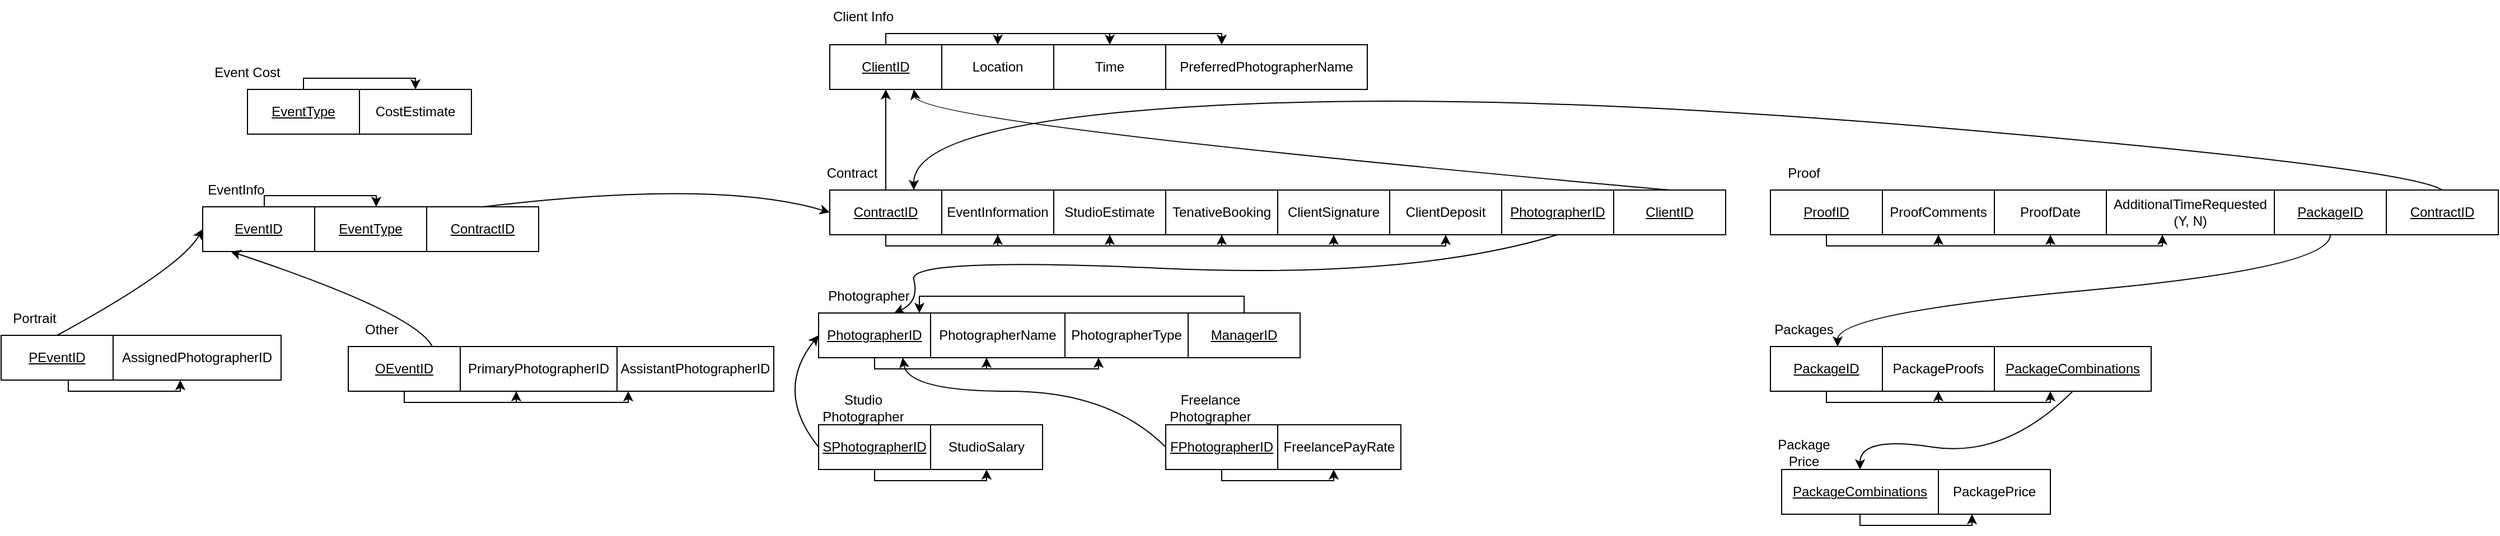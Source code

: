 <mxfile version="22.0.8" type="device">
  <diagram name="Page-1" id="db_XjK4pLIqtkasbYhOx">
    <mxGraphModel dx="1843" dy="1688" grid="1" gridSize="10" guides="1" tooltips="1" connect="1" arrows="1" fold="1" page="1" pageScale="1" pageWidth="850" pageHeight="1100" math="0" shadow="0">
      <root>
        <mxCell id="0" />
        <mxCell id="1" parent="0" />
        <mxCell id="WcKLVdplw3EM36Qb4ZVR-1" value="&lt;u&gt;ClientID&lt;/u&gt;" style="whiteSpace=wrap;html=1;align=center;" parent="1" vertex="1">
          <mxGeometry x="30" y="20" width="100" height="40" as="geometry" />
        </mxCell>
        <mxCell id="WcKLVdplw3EM36Qb4ZVR-2" value="Location" style="whiteSpace=wrap;html=1;align=center;" parent="1" vertex="1">
          <mxGeometry x="130" y="20" width="100" height="40" as="geometry" />
        </mxCell>
        <mxCell id="WcKLVdplw3EM36Qb4ZVR-3" value="Time" style="whiteSpace=wrap;html=1;align=center;" parent="1" vertex="1">
          <mxGeometry x="230" y="20" width="100" height="40" as="geometry" />
        </mxCell>
        <mxCell id="WcKLVdplw3EM36Qb4ZVR-4" value="PreferredPhotographerName" style="whiteSpace=wrap;html=1;align=center;" parent="1" vertex="1">
          <mxGeometry x="330" y="20" width="180" height="40" as="geometry" />
        </mxCell>
        <mxCell id="WcKLVdplw3EM36Qb4ZVR-6" value="Client Info" style="text;html=1;strokeColor=none;fillColor=none;align=center;verticalAlign=middle;whiteSpace=wrap;rounded=0;" parent="1" vertex="1">
          <mxGeometry x="30" y="-20" width="60" height="30" as="geometry" />
        </mxCell>
        <mxCell id="WcKLVdplw3EM36Qb4ZVR-7" value="&lt;u&gt;ContractID&lt;/u&gt;" style="whiteSpace=wrap;html=1;align=center;" parent="1" vertex="1">
          <mxGeometry x="30" y="150" width="100" height="40" as="geometry" />
        </mxCell>
        <mxCell id="WcKLVdplw3EM36Qb4ZVR-8" value="&lt;u&gt;PhotographerID&lt;/u&gt;" style="whiteSpace=wrap;html=1;align=center;" parent="1" vertex="1">
          <mxGeometry x="630" y="150" width="100" height="40" as="geometry" />
        </mxCell>
        <mxCell id="WcKLVdplw3EM36Qb4ZVR-9" value="EventInformation" style="whiteSpace=wrap;html=1;align=center;" parent="1" vertex="1">
          <mxGeometry x="130" y="150" width="100" height="40" as="geometry" />
        </mxCell>
        <mxCell id="WcKLVdplw3EM36Qb4ZVR-10" value="StudioEstimate" style="whiteSpace=wrap;html=1;align=center;" parent="1" vertex="1">
          <mxGeometry x="230" y="150" width="100" height="40" as="geometry" />
        </mxCell>
        <mxCell id="WcKLVdplw3EM36Qb4ZVR-11" value="TenativeBooking" style="whiteSpace=wrap;html=1;align=center;" parent="1" vertex="1">
          <mxGeometry x="330" y="150" width="100" height="40" as="geometry" />
        </mxCell>
        <mxCell id="WcKLVdplw3EM36Qb4ZVR-12" value="ClientSignature" style="whiteSpace=wrap;html=1;align=center;" parent="1" vertex="1">
          <mxGeometry x="430" y="150" width="100" height="40" as="geometry" />
        </mxCell>
        <mxCell id="WcKLVdplw3EM36Qb4ZVR-13" value="ClientDeposit" style="whiteSpace=wrap;html=1;align=center;" parent="1" vertex="1">
          <mxGeometry x="530" y="150" width="100" height="40" as="geometry" />
        </mxCell>
        <mxCell id="WcKLVdplw3EM36Qb4ZVR-14" value="Contract" style="text;html=1;strokeColor=none;fillColor=none;align=center;verticalAlign=middle;whiteSpace=wrap;rounded=0;" parent="1" vertex="1">
          <mxGeometry x="20" y="120" width="60" height="30" as="geometry" />
        </mxCell>
        <mxCell id="WcKLVdplw3EM36Qb4ZVR-15" value="&lt;u&gt;PhotographerID&lt;/u&gt;" style="whiteSpace=wrap;html=1;align=center;" parent="1" vertex="1">
          <mxGeometry x="20" y="260" width="100" height="40" as="geometry" />
        </mxCell>
        <mxCell id="WcKLVdplw3EM36Qb4ZVR-16" value="PhotographerName" style="whiteSpace=wrap;html=1;align=center;" parent="1" vertex="1">
          <mxGeometry x="120" y="260" width="120" height="40" as="geometry" />
        </mxCell>
        <mxCell id="WcKLVdplw3EM36Qb4ZVR-17" value="PhotographerType" style="whiteSpace=wrap;html=1;align=center;" parent="1" vertex="1">
          <mxGeometry x="240" y="260" width="110" height="40" as="geometry" />
        </mxCell>
        <mxCell id="WcKLVdplw3EM36Qb4ZVR-18" value="&lt;u&gt;ManagerID&lt;/u&gt;" style="whiteSpace=wrap;html=1;align=center;" parent="1" vertex="1">
          <mxGeometry x="350" y="260" width="100" height="40" as="geometry" />
        </mxCell>
        <mxCell id="WcKLVdplw3EM36Qb4ZVR-19" value="Photographer" style="text;html=1;strokeColor=none;fillColor=none;align=center;verticalAlign=middle;whiteSpace=wrap;rounded=0;" parent="1" vertex="1">
          <mxGeometry x="20" y="230" width="90" height="30" as="geometry" />
        </mxCell>
        <mxCell id="WcKLVdplw3EM36Qb4ZVR-20" value="&lt;u style=&quot;border-color: var(--border-color);&quot;&gt;SPhotographerID&lt;/u&gt;" style="whiteSpace=wrap;html=1;align=center;" parent="1" vertex="1">
          <mxGeometry x="20" y="360" width="100" height="40" as="geometry" />
        </mxCell>
        <mxCell id="WcKLVdplw3EM36Qb4ZVR-21" value="StudioSalary" style="whiteSpace=wrap;html=1;align=center;" parent="1" vertex="1">
          <mxGeometry x="120" y="360" width="100" height="40" as="geometry" />
        </mxCell>
        <mxCell id="WcKLVdplw3EM36Qb4ZVR-22" value="Studio Photographer" style="text;html=1;strokeColor=none;fillColor=none;align=center;verticalAlign=middle;whiteSpace=wrap;rounded=0;" parent="1" vertex="1">
          <mxGeometry x="20" y="330" width="80" height="30" as="geometry" />
        </mxCell>
        <mxCell id="WcKLVdplw3EM36Qb4ZVR-23" value="&lt;u style=&quot;border-color: var(--border-color);&quot;&gt;FPhotographerID&lt;/u&gt;" style="whiteSpace=wrap;html=1;align=center;" parent="1" vertex="1">
          <mxGeometry x="330" y="360" width="100" height="40" as="geometry" />
        </mxCell>
        <mxCell id="WcKLVdplw3EM36Qb4ZVR-24" value="FreelancePayRate" style="whiteSpace=wrap;html=1;align=center;" parent="1" vertex="1">
          <mxGeometry x="430" y="360" width="110" height="40" as="geometry" />
        </mxCell>
        <mxCell id="WcKLVdplw3EM36Qb4ZVR-25" value="Freelance Photographer" style="text;html=1;strokeColor=none;fillColor=none;align=center;verticalAlign=middle;whiteSpace=wrap;rounded=0;" parent="1" vertex="1">
          <mxGeometry x="330" y="330" width="80" height="30" as="geometry" />
        </mxCell>
        <mxCell id="WcKLVdplw3EM36Qb4ZVR-26" value="&lt;u&gt;EventID&lt;/u&gt;" style="whiteSpace=wrap;html=1;align=center;" parent="1" vertex="1">
          <mxGeometry x="-530" y="165" width="100" height="40" as="geometry" />
        </mxCell>
        <mxCell id="WcKLVdplw3EM36Qb4ZVR-27" value="CostEstimate" style="whiteSpace=wrap;html=1;align=center;" parent="1" vertex="1">
          <mxGeometry x="-390" y="60" width="100" height="40" as="geometry" />
        </mxCell>
        <mxCell id="WcKLVdplw3EM36Qb4ZVR-28" value="&lt;u&gt;EventType&lt;/u&gt;" style="whiteSpace=wrap;html=1;align=center;" parent="1" vertex="1">
          <mxGeometry x="-430" y="165" width="100" height="40" as="geometry" />
        </mxCell>
        <mxCell id="WcKLVdplw3EM36Qb4ZVR-29" value="&lt;u style=&quot;border-color: var(--border-color);&quot;&gt;PEventID&lt;/u&gt;" style="whiteSpace=wrap;html=1;align=center;" parent="1" vertex="1">
          <mxGeometry x="-710" y="280" width="100" height="40" as="geometry" />
        </mxCell>
        <mxCell id="WcKLVdplw3EM36Qb4ZVR-30" value="AssignedPhotographerID" style="whiteSpace=wrap;html=1;align=center;" parent="1" vertex="1">
          <mxGeometry x="-610" y="280" width="150" height="40" as="geometry" />
        </mxCell>
        <mxCell id="WcKLVdplw3EM36Qb4ZVR-31" value="EventInfo" style="text;html=1;strokeColor=none;fillColor=none;align=center;verticalAlign=middle;whiteSpace=wrap;rounded=0;" parent="1" vertex="1">
          <mxGeometry x="-530" y="135" width="60" height="30" as="geometry" />
        </mxCell>
        <mxCell id="WcKLVdplw3EM36Qb4ZVR-32" value="Portrait" style="text;html=1;strokeColor=none;fillColor=none;align=center;verticalAlign=middle;whiteSpace=wrap;rounded=0;" parent="1" vertex="1">
          <mxGeometry x="-710" y="250" width="60" height="30" as="geometry" />
        </mxCell>
        <mxCell id="WcKLVdplw3EM36Qb4ZVR-33" value="&lt;u&gt;OEventID&lt;/u&gt;" style="whiteSpace=wrap;html=1;align=center;" parent="1" vertex="1">
          <mxGeometry x="-400" y="290" width="100" height="40" as="geometry" />
        </mxCell>
        <mxCell id="WcKLVdplw3EM36Qb4ZVR-34" value="PrimaryPhotographerID" style="whiteSpace=wrap;html=1;align=center;" parent="1" vertex="1">
          <mxGeometry x="-300" y="290" width="140" height="40" as="geometry" />
        </mxCell>
        <mxCell id="WcKLVdplw3EM36Qb4ZVR-35" value="AssistantPhotographerID" style="whiteSpace=wrap;html=1;align=center;" parent="1" vertex="1">
          <mxGeometry x="-160" y="290" width="140" height="40" as="geometry" />
        </mxCell>
        <mxCell id="WcKLVdplw3EM36Qb4ZVR-36" value="Other" style="text;html=1;strokeColor=none;fillColor=none;align=center;verticalAlign=middle;whiteSpace=wrap;rounded=0;" parent="1" vertex="1">
          <mxGeometry x="-400" y="260" width="60" height="30" as="geometry" />
        </mxCell>
        <mxCell id="WcKLVdplw3EM36Qb4ZVR-37" value="&lt;u&gt;ProofID&lt;/u&gt;" style="whiteSpace=wrap;html=1;align=center;" parent="1" vertex="1">
          <mxGeometry x="870" y="150" width="100" height="40" as="geometry" />
        </mxCell>
        <mxCell id="WcKLVdplw3EM36Qb4ZVR-38" value="ProofComments" style="whiteSpace=wrap;html=1;align=center;" parent="1" vertex="1">
          <mxGeometry x="970" y="150" width="100" height="40" as="geometry" />
        </mxCell>
        <mxCell id="WcKLVdplw3EM36Qb4ZVR-39" value="ProofDate" style="whiteSpace=wrap;html=1;align=center;" parent="1" vertex="1">
          <mxGeometry x="1070" y="150" width="100" height="40" as="geometry" />
        </mxCell>
        <mxCell id="WcKLVdplw3EM36Qb4ZVR-40" value="AdditionalTimeRequested (Y, N)" style="whiteSpace=wrap;html=1;align=center;" parent="1" vertex="1">
          <mxGeometry x="1170" y="150" width="150" height="40" as="geometry" />
        </mxCell>
        <mxCell id="WcKLVdplw3EM36Qb4ZVR-41" value="&lt;u&gt;PackageID&lt;/u&gt;" style="whiteSpace=wrap;html=1;align=center;" parent="1" vertex="1">
          <mxGeometry x="870" y="290" width="100" height="40" as="geometry" />
        </mxCell>
        <mxCell id="WcKLVdplw3EM36Qb4ZVR-42" value="Proof" style="text;html=1;strokeColor=none;fillColor=none;align=center;verticalAlign=middle;whiteSpace=wrap;rounded=0;" parent="1" vertex="1">
          <mxGeometry x="870" y="120" width="60" height="30" as="geometry" />
        </mxCell>
        <mxCell id="WcKLVdplw3EM36Qb4ZVR-43" value="PackagePrice" style="whiteSpace=wrap;html=1;align=center;" parent="1" vertex="1">
          <mxGeometry x="1020" y="400" width="100" height="40" as="geometry" />
        </mxCell>
        <mxCell id="WcKLVdplw3EM36Qb4ZVR-44" value="&lt;u&gt;PackageCombinations&lt;/u&gt;" style="whiteSpace=wrap;html=1;align=center;" parent="1" vertex="1">
          <mxGeometry x="1070" y="290" width="140" height="40" as="geometry" />
        </mxCell>
        <mxCell id="WcKLVdplw3EM36Qb4ZVR-45" value="PackageProofs" style="whiteSpace=wrap;html=1;align=center;" parent="1" vertex="1">
          <mxGeometry x="970" y="290" width="100" height="40" as="geometry" />
        </mxCell>
        <mxCell id="WcKLVdplw3EM36Qb4ZVR-46" value="Packages" style="text;html=1;strokeColor=none;fillColor=none;align=center;verticalAlign=middle;whiteSpace=wrap;rounded=0;" parent="1" vertex="1">
          <mxGeometry x="870" y="260" width="60" height="30" as="geometry" />
        </mxCell>
        <mxCell id="WcKLVdplw3EM36Qb4ZVR-47" value="" style="curved=1;endArrow=classic;html=1;rounded=0;exitX=0.5;exitY=0;exitDx=0;exitDy=0;entryX=0;entryY=0.5;entryDx=0;entryDy=0;" parent="1" source="WcKLVdplw3EM36Qb4ZVR-29" target="WcKLVdplw3EM36Qb4ZVR-26" edge="1">
          <mxGeometry width="50" height="50" relative="1" as="geometry">
            <mxPoint x="-620" y="250" as="sourcePoint" />
            <mxPoint x="-570" y="200" as="targetPoint" />
            <Array as="points">
              <mxPoint x="-550" y="220" />
            </Array>
          </mxGeometry>
        </mxCell>
        <mxCell id="WcKLVdplw3EM36Qb4ZVR-48" value="" style="curved=1;endArrow=classic;html=1;rounded=0;exitX=0.75;exitY=0;exitDx=0;exitDy=0;entryX=0.25;entryY=1;entryDx=0;entryDy=0;" parent="1" source="WcKLVdplw3EM36Qb4ZVR-33" target="WcKLVdplw3EM36Qb4ZVR-26" edge="1">
          <mxGeometry width="50" height="50" relative="1" as="geometry">
            <mxPoint x="-520" y="430" as="sourcePoint" />
            <mxPoint x="-470" y="380" as="targetPoint" />
            <Array as="points">
              <mxPoint x="-340" y="260" />
            </Array>
          </mxGeometry>
        </mxCell>
        <mxCell id="WcKLVdplw3EM36Qb4ZVR-50" value="" style="curved=1;endArrow=classic;html=1;rounded=0;exitX=0;exitY=0.5;exitDx=0;exitDy=0;entryX=0.75;entryY=1;entryDx=0;entryDy=0;" parent="1" source="WcKLVdplw3EM36Qb4ZVR-23" target="WcKLVdplw3EM36Qb4ZVR-15" edge="1">
          <mxGeometry width="50" height="50" relative="1" as="geometry">
            <mxPoint x="250" y="510" as="sourcePoint" />
            <mxPoint x="300" y="460" as="targetPoint" />
            <Array as="points">
              <mxPoint x="280" y="330" />
              <mxPoint x="100" y="330" />
            </Array>
          </mxGeometry>
        </mxCell>
        <mxCell id="WcKLVdplw3EM36Qb4ZVR-51" value="" style="curved=1;endArrow=classic;html=1;rounded=0;exitX=0;exitY=0.5;exitDx=0;exitDy=0;entryX=0;entryY=0.5;entryDx=0;entryDy=0;" parent="1" source="WcKLVdplw3EM36Qb4ZVR-20" target="WcKLVdplw3EM36Qb4ZVR-15" edge="1">
          <mxGeometry width="50" height="50" relative="1" as="geometry">
            <mxPoint x="-60" y="430" as="sourcePoint" />
            <mxPoint x="-10" y="380" as="targetPoint" />
            <Array as="points">
              <mxPoint x="-20" y="330" />
            </Array>
          </mxGeometry>
        </mxCell>
        <mxCell id="WcKLVdplw3EM36Qb4ZVR-52" value="" style="curved=1;endArrow=classic;html=1;rounded=0;exitX=0.5;exitY=0;exitDx=0;exitDy=0;entryX=0.5;entryY=1;entryDx=0;entryDy=0;" parent="1" source="WcKLVdplw3EM36Qb4ZVR-7" target="WcKLVdplw3EM36Qb4ZVR-1" edge="1">
          <mxGeometry width="50" height="50" relative="1" as="geometry">
            <mxPoint x="240" y="110" as="sourcePoint" />
            <mxPoint x="290" y="60" as="targetPoint" />
          </mxGeometry>
        </mxCell>
        <mxCell id="WcKLVdplw3EM36Qb4ZVR-54" value="&lt;u style=&quot;border-color: var(--border-color);&quot;&gt;PackageID&lt;/u&gt;" style="whiteSpace=wrap;html=1;align=center;" parent="1" vertex="1">
          <mxGeometry x="1320" y="150" width="100" height="40" as="geometry" />
        </mxCell>
        <mxCell id="WcKLVdplw3EM36Qb4ZVR-55" value="" style="curved=1;endArrow=classic;html=1;rounded=0;exitX=0.5;exitY=1;exitDx=0;exitDy=0;entryX=1;entryY=1;entryDx=0;entryDy=0;" parent="1" source="WcKLVdplw3EM36Qb4ZVR-54" target="WcKLVdplw3EM36Qb4ZVR-46" edge="1">
          <mxGeometry width="50" height="50" relative="1" as="geometry">
            <mxPoint x="1000" y="290" as="sourcePoint" />
            <mxPoint x="1050" y="240" as="targetPoint" />
            <Array as="points">
              <mxPoint x="1370" y="220" />
              <mxPoint x="930" y="260" />
            </Array>
          </mxGeometry>
        </mxCell>
        <mxCell id="WcKLVdplw3EM36Qb4ZVR-56" value="&lt;u style=&quot;border-color: var(--border-color);&quot;&gt;ContractID&lt;/u&gt;" style="whiteSpace=wrap;html=1;align=center;" parent="1" vertex="1">
          <mxGeometry x="1420" y="150" width="100" height="40" as="geometry" />
        </mxCell>
        <mxCell id="WcKLVdplw3EM36Qb4ZVR-58" value="" style="curved=1;endArrow=classic;html=1;rounded=0;exitX=0.5;exitY=0;exitDx=0;exitDy=0;entryX=0.75;entryY=0;entryDx=0;entryDy=0;" parent="1" source="WcKLVdplw3EM36Qb4ZVR-56" target="WcKLVdplw3EM36Qb4ZVR-7" edge="1">
          <mxGeometry width="50" height="50" relative="1" as="geometry">
            <mxPoint x="1150" y="290" as="sourcePoint" />
            <mxPoint x="1200" y="240" as="targetPoint" />
            <Array as="points">
              <mxPoint x="1440" y="130" />
              <mxPoint x="620" y="60" />
              <mxPoint x="105" y="90" />
            </Array>
          </mxGeometry>
        </mxCell>
        <mxCell id="WcKLVdplw3EM36Qb4ZVR-62" value="" style="endArrow=none;html=1;rounded=0;entryX=0.5;entryY=0;entryDx=0;entryDy=0;exitX=1;exitY=1;exitDx=0;exitDy=0;startArrow=classic;startFill=1;" parent="1" source="WcKLVdplw3EM36Qb4ZVR-19" target="WcKLVdplw3EM36Qb4ZVR-18" edge="1">
          <mxGeometry relative="1" as="geometry">
            <mxPoint x="260" y="200" as="sourcePoint" />
            <mxPoint x="420" y="200" as="targetPoint" />
            <Array as="points">
              <mxPoint x="110" y="245" />
              <mxPoint x="400" y="245" />
            </Array>
          </mxGeometry>
        </mxCell>
        <mxCell id="WcKLVdplw3EM36Qb4ZVR-65" value="&lt;u style=&quot;border-color: var(--border-color);&quot;&gt;ContractID&lt;/u&gt;" style="whiteSpace=wrap;html=1;align=center;" parent="1" vertex="1">
          <mxGeometry x="-330" y="165" width="100" height="40" as="geometry" />
        </mxCell>
        <mxCell id="WcKLVdplw3EM36Qb4ZVR-67" value="" style="curved=1;endArrow=classic;html=1;rounded=0;exitX=0.5;exitY=0;exitDx=0;exitDy=0;entryX=0;entryY=0.5;entryDx=0;entryDy=0;" parent="1" source="WcKLVdplw3EM36Qb4ZVR-65" target="WcKLVdplw3EM36Qb4ZVR-7" edge="1">
          <mxGeometry width="50" height="50" relative="1" as="geometry">
            <mxPoint x="-130" y="100" as="sourcePoint" />
            <mxPoint x="-80" y="50" as="targetPoint" />
            <Array as="points">
              <mxPoint x="-70" y="140" />
            </Array>
          </mxGeometry>
        </mxCell>
        <mxCell id="WcKLVdplw3EM36Qb4ZVR-69" value="" style="endArrow=classic;html=1;rounded=0;exitX=0.5;exitY=0;exitDx=0;exitDy=0;entryX=0.5;entryY=0;entryDx=0;entryDy=0;endFill=1;" parent="1" source="WcKLVdplw3EM36Qb4ZVR-1" target="WcKLVdplw3EM36Qb4ZVR-2" edge="1">
          <mxGeometry relative="1" as="geometry">
            <mxPoint x="190" y="-20" as="sourcePoint" />
            <mxPoint x="350" y="-20" as="targetPoint" />
            <Array as="points">
              <mxPoint x="80" y="10" />
              <mxPoint x="180" y="10" />
            </Array>
          </mxGeometry>
        </mxCell>
        <mxCell id="WcKLVdplw3EM36Qb4ZVR-70" value="" style="endArrow=classic;html=1;rounded=0;exitX=0.5;exitY=0;exitDx=0;exitDy=0;entryX=0.5;entryY=0;entryDx=0;entryDy=0;endFill=1;" parent="1" edge="1">
          <mxGeometry relative="1" as="geometry">
            <mxPoint x="180" y="20" as="sourcePoint" />
            <mxPoint x="280" y="20" as="targetPoint" />
            <Array as="points">
              <mxPoint x="180" y="10" />
              <mxPoint x="280" y="10" />
            </Array>
          </mxGeometry>
        </mxCell>
        <mxCell id="WcKLVdplw3EM36Qb4ZVR-71" value="" style="endArrow=classic;html=1;rounded=0;exitX=0.5;exitY=0;exitDx=0;exitDy=0;entryX=0.5;entryY=0;entryDx=0;entryDy=0;endFill=1;" parent="1" edge="1">
          <mxGeometry relative="1" as="geometry">
            <mxPoint x="280" y="20" as="sourcePoint" />
            <mxPoint x="380" y="20" as="targetPoint" />
            <Array as="points">
              <mxPoint x="280" y="10" />
              <mxPoint x="380" y="10" />
            </Array>
          </mxGeometry>
        </mxCell>
        <mxCell id="WcKLVdplw3EM36Qb4ZVR-72" value="" style="endArrow=classic;html=1;rounded=0;exitX=0.5;exitY=1;exitDx=0;exitDy=0;endFill=1;entryX=0.5;entryY=1;entryDx=0;entryDy=0;" parent="1" source="WcKLVdplw3EM36Qb4ZVR-7" target="WcKLVdplw3EM36Qb4ZVR-9" edge="1">
          <mxGeometry relative="1" as="geometry">
            <mxPoint x="210" y="130" as="sourcePoint" />
            <mxPoint x="200" y="220" as="targetPoint" />
            <Array as="points">
              <mxPoint x="80" y="200" />
              <mxPoint x="180" y="200" />
            </Array>
          </mxGeometry>
        </mxCell>
        <mxCell id="WcKLVdplw3EM36Qb4ZVR-73" value="" style="endArrow=classic;html=1;rounded=0;exitX=0.5;exitY=1;exitDx=0;exitDy=0;entryX=0.5;entryY=1;entryDx=0;entryDy=0;endFill=1;" parent="1" edge="1">
          <mxGeometry relative="1" as="geometry">
            <mxPoint x="180" y="190" as="sourcePoint" />
            <mxPoint x="280" y="190" as="targetPoint" />
            <Array as="points">
              <mxPoint x="180" y="200" />
              <mxPoint x="280" y="200" />
            </Array>
          </mxGeometry>
        </mxCell>
        <mxCell id="WcKLVdplw3EM36Qb4ZVR-74" value="" style="endArrow=classic;html=1;rounded=0;exitX=0.5;exitY=1;exitDx=0;exitDy=0;entryX=0.5;entryY=1;entryDx=0;entryDy=0;endFill=1;" parent="1" edge="1">
          <mxGeometry relative="1" as="geometry">
            <mxPoint x="280" y="190" as="sourcePoint" />
            <mxPoint x="380" y="190" as="targetPoint" />
            <Array as="points">
              <mxPoint x="280" y="200" />
              <mxPoint x="380" y="200" />
            </Array>
          </mxGeometry>
        </mxCell>
        <mxCell id="WcKLVdplw3EM36Qb4ZVR-75" value="" style="endArrow=classic;html=1;rounded=0;exitX=0.5;exitY=1;exitDx=0;exitDy=0;entryX=0.5;entryY=1;entryDx=0;entryDy=0;endFill=1;" parent="1" edge="1">
          <mxGeometry relative="1" as="geometry">
            <mxPoint x="380" y="190" as="sourcePoint" />
            <mxPoint x="480" y="190" as="targetPoint" />
            <Array as="points">
              <mxPoint x="380" y="200" />
              <mxPoint x="480" y="200" />
            </Array>
          </mxGeometry>
        </mxCell>
        <mxCell id="WcKLVdplw3EM36Qb4ZVR-76" value="" style="endArrow=classic;html=1;rounded=0;exitX=0.5;exitY=1;exitDx=0;exitDy=0;entryX=0.5;entryY=1;entryDx=0;entryDy=0;endFill=1;" parent="1" edge="1">
          <mxGeometry relative="1" as="geometry">
            <mxPoint x="480" y="190" as="sourcePoint" />
            <mxPoint x="580" y="190" as="targetPoint" />
            <Array as="points">
              <mxPoint x="480" y="200" />
              <mxPoint x="580" y="200" />
            </Array>
          </mxGeometry>
        </mxCell>
        <mxCell id="WcKLVdplw3EM36Qb4ZVR-78" value="" style="endArrow=classic;html=1;rounded=0;exitX=0.5;exitY=1;exitDx=0;exitDy=0;entryX=0.5;entryY=1;entryDx=0;entryDy=0;endFill=1;" parent="1" edge="1">
          <mxGeometry relative="1" as="geometry">
            <mxPoint x="70" y="300" as="sourcePoint" />
            <mxPoint x="170" y="300" as="targetPoint" />
            <Array as="points">
              <mxPoint x="70" y="310" />
              <mxPoint x="170" y="310" />
            </Array>
          </mxGeometry>
        </mxCell>
        <mxCell id="WcKLVdplw3EM36Qb4ZVR-80" value="" style="endArrow=classic;html=1;rounded=0;exitX=0.5;exitY=1;exitDx=0;exitDy=0;entryX=0.5;entryY=1;entryDx=0;entryDy=0;endFill=1;" parent="1" edge="1">
          <mxGeometry relative="1" as="geometry">
            <mxPoint x="170" y="300" as="sourcePoint" />
            <mxPoint x="270" y="300" as="targetPoint" />
            <Array as="points">
              <mxPoint x="170" y="310" />
              <mxPoint x="270" y="310" />
            </Array>
          </mxGeometry>
        </mxCell>
        <mxCell id="WcKLVdplw3EM36Qb4ZVR-81" value="" style="endArrow=classic;html=1;rounded=0;exitX=0.5;exitY=1;exitDx=0;exitDy=0;entryX=0.5;entryY=1;entryDx=0;entryDy=0;endFill=1;" parent="1" edge="1">
          <mxGeometry relative="1" as="geometry">
            <mxPoint x="70" y="400" as="sourcePoint" />
            <mxPoint x="170" y="400" as="targetPoint" />
            <Array as="points">
              <mxPoint x="70" y="410" />
              <mxPoint x="170" y="410" />
            </Array>
          </mxGeometry>
        </mxCell>
        <mxCell id="WcKLVdplw3EM36Qb4ZVR-82" value="" style="endArrow=classic;html=1;rounded=0;exitX=0.5;exitY=1;exitDx=0;exitDy=0;entryX=0.5;entryY=1;entryDx=0;entryDy=0;endFill=1;" parent="1" edge="1">
          <mxGeometry relative="1" as="geometry">
            <mxPoint x="380" y="400" as="sourcePoint" />
            <mxPoint x="480" y="400" as="targetPoint" />
            <Array as="points">
              <mxPoint x="380" y="410" />
              <mxPoint x="480" y="410" />
            </Array>
          </mxGeometry>
        </mxCell>
        <mxCell id="WcKLVdplw3EM36Qb4ZVR-83" value="" style="endArrow=classic;html=1;rounded=0;exitX=0.5;exitY=0;exitDx=0;exitDy=0;entryX=0.5;entryY=0;entryDx=0;entryDy=0;endFill=1;" parent="1" edge="1">
          <mxGeometry relative="1" as="geometry">
            <mxPoint x="-475" y="165" as="sourcePoint" />
            <mxPoint x="-375" y="165" as="targetPoint" />
            <Array as="points">
              <mxPoint x="-475" y="155" />
              <mxPoint x="-375" y="155" />
            </Array>
          </mxGeometry>
        </mxCell>
        <mxCell id="WcKLVdplw3EM36Qb4ZVR-85" value="" style="endArrow=classic;html=1;rounded=0;exitX=0.5;exitY=1;exitDx=0;exitDy=0;entryX=0.5;entryY=1;entryDx=0;entryDy=0;endFill=1;" parent="1" edge="1">
          <mxGeometry relative="1" as="geometry">
            <mxPoint x="-350" y="330" as="sourcePoint" />
            <mxPoint x="-250" y="330" as="targetPoint" />
            <Array as="points">
              <mxPoint x="-350" y="340" />
              <mxPoint x="-250" y="340" />
            </Array>
          </mxGeometry>
        </mxCell>
        <mxCell id="WcKLVdplw3EM36Qb4ZVR-86" value="" style="endArrow=classic;html=1;rounded=0;exitX=0.5;exitY=1;exitDx=0;exitDy=0;entryX=0.5;entryY=1;entryDx=0;entryDy=0;endFill=1;" parent="1" edge="1">
          <mxGeometry relative="1" as="geometry">
            <mxPoint x="-250" y="330" as="sourcePoint" />
            <mxPoint x="-150" y="330" as="targetPoint" />
            <Array as="points">
              <mxPoint x="-250" y="340" />
              <mxPoint x="-150" y="340" />
            </Array>
          </mxGeometry>
        </mxCell>
        <mxCell id="WcKLVdplw3EM36Qb4ZVR-87" value="" style="endArrow=classic;html=1;rounded=0;exitX=0.5;exitY=1;exitDx=0;exitDy=0;entryX=0.5;entryY=1;entryDx=0;entryDy=0;endFill=1;" parent="1" edge="1">
          <mxGeometry relative="1" as="geometry">
            <mxPoint x="-650" y="320" as="sourcePoint" />
            <mxPoint x="-550" y="320" as="targetPoint" />
            <Array as="points">
              <mxPoint x="-650" y="330" />
              <mxPoint x="-550" y="330" />
            </Array>
          </mxGeometry>
        </mxCell>
        <mxCell id="WcKLVdplw3EM36Qb4ZVR-88" value="" style="endArrow=classic;html=1;rounded=0;exitX=0.5;exitY=1;exitDx=0;exitDy=0;entryX=0.5;entryY=1;entryDx=0;entryDy=0;endFill=1;" parent="1" edge="1">
          <mxGeometry relative="1" as="geometry">
            <mxPoint x="920" y="190" as="sourcePoint" />
            <mxPoint x="1020" y="190" as="targetPoint" />
            <Array as="points">
              <mxPoint x="920" y="200" />
              <mxPoint x="1020" y="200" />
            </Array>
          </mxGeometry>
        </mxCell>
        <mxCell id="WcKLVdplw3EM36Qb4ZVR-89" value="" style="endArrow=classic;html=1;rounded=0;exitX=0.5;exitY=1;exitDx=0;exitDy=0;entryX=0.5;entryY=1;entryDx=0;entryDy=0;endFill=1;" parent="1" edge="1">
          <mxGeometry relative="1" as="geometry">
            <mxPoint x="1020" y="190" as="sourcePoint" />
            <mxPoint x="1120" y="190" as="targetPoint" />
            <Array as="points">
              <mxPoint x="1020" y="200" />
              <mxPoint x="1120" y="200" />
            </Array>
          </mxGeometry>
        </mxCell>
        <mxCell id="WcKLVdplw3EM36Qb4ZVR-90" value="" style="endArrow=classic;html=1;rounded=0;exitX=0.5;exitY=1;exitDx=0;exitDy=0;entryX=0.5;entryY=1;entryDx=0;entryDy=0;endFill=1;" parent="1" edge="1">
          <mxGeometry relative="1" as="geometry">
            <mxPoint x="1120" y="190" as="sourcePoint" />
            <mxPoint x="1220" y="190" as="targetPoint" />
            <Array as="points">
              <mxPoint x="1120" y="200" />
              <mxPoint x="1220" y="200" />
            </Array>
          </mxGeometry>
        </mxCell>
        <mxCell id="WcKLVdplw3EM36Qb4ZVR-91" value="" style="endArrow=classic;html=1;rounded=0;exitX=0.5;exitY=1;exitDx=0;exitDy=0;entryX=0.5;entryY=1;entryDx=0;entryDy=0;endFill=1;" parent="1" edge="1">
          <mxGeometry relative="1" as="geometry">
            <mxPoint x="920" y="330" as="sourcePoint" />
            <mxPoint x="1020" y="330" as="targetPoint" />
            <Array as="points">
              <mxPoint x="920" y="340" />
              <mxPoint x="1020" y="340" />
            </Array>
          </mxGeometry>
        </mxCell>
        <mxCell id="WcKLVdplw3EM36Qb4ZVR-92" value="" style="endArrow=classic;html=1;rounded=0;exitX=0.5;exitY=1;exitDx=0;exitDy=0;entryX=0.5;entryY=1;entryDx=0;entryDy=0;endFill=1;" parent="1" edge="1">
          <mxGeometry relative="1" as="geometry">
            <mxPoint x="1020" y="330" as="sourcePoint" />
            <mxPoint x="1120" y="330" as="targetPoint" />
            <Array as="points">
              <mxPoint x="1020" y="340" />
              <mxPoint x="1120" y="340" />
            </Array>
          </mxGeometry>
        </mxCell>
        <mxCell id="WcKLVdplw3EM36Qb4ZVR-98" value="&lt;u&gt;PackageCombinations&lt;/u&gt;" style="whiteSpace=wrap;html=1;align=center;" parent="1" vertex="1">
          <mxGeometry x="880" y="400" width="140" height="40" as="geometry" />
        </mxCell>
        <mxCell id="WcKLVdplw3EM36Qb4ZVR-99" value="" style="endArrow=classic;html=1;rounded=0;exitX=0.5;exitY=1;exitDx=0;exitDy=0;entryX=0.5;entryY=1;entryDx=0;entryDy=0;endFill=1;" parent="1" edge="1">
          <mxGeometry relative="1" as="geometry">
            <mxPoint x="950" y="440" as="sourcePoint" />
            <mxPoint x="1050" y="440" as="targetPoint" />
            <Array as="points">
              <mxPoint x="950" y="450" />
              <mxPoint x="1050" y="450" />
            </Array>
          </mxGeometry>
        </mxCell>
        <mxCell id="WcKLVdplw3EM36Qb4ZVR-100" value="" style="curved=1;endArrow=classic;html=1;rounded=0;exitX=0.5;exitY=1;exitDx=0;exitDy=0;entryX=0.5;entryY=0;entryDx=0;entryDy=0;" parent="1" source="WcKLVdplw3EM36Qb4ZVR-44" target="WcKLVdplw3EM36Qb4ZVR-98" edge="1">
          <mxGeometry width="50" height="50" relative="1" as="geometry">
            <mxPoint x="1225" y="430" as="sourcePoint" />
            <mxPoint x="1275" y="380" as="targetPoint" />
            <Array as="points">
              <mxPoint x="1080" y="390" />
              <mxPoint x="950" y="370" />
            </Array>
          </mxGeometry>
        </mxCell>
        <mxCell id="WcKLVdplw3EM36Qb4ZVR-101" value="Package Price" style="text;html=1;strokeColor=none;fillColor=none;align=center;verticalAlign=middle;whiteSpace=wrap;rounded=0;" parent="1" vertex="1">
          <mxGeometry x="870" y="370" width="60" height="30" as="geometry" />
        </mxCell>
        <mxCell id="WcKLVdplw3EM36Qb4ZVR-102" value="&lt;u&gt;EventType&lt;/u&gt;" style="whiteSpace=wrap;html=1;align=center;" parent="1" vertex="1">
          <mxGeometry x="-490" y="60" width="100" height="40" as="geometry" />
        </mxCell>
        <mxCell id="WcKLVdplw3EM36Qb4ZVR-104" value="" style="endArrow=classic;html=1;rounded=0;exitX=0.5;exitY=0;exitDx=0;exitDy=0;entryX=0.5;entryY=0;entryDx=0;entryDy=0;endFill=1;" parent="1" edge="1">
          <mxGeometry relative="1" as="geometry">
            <mxPoint x="-440" y="60" as="sourcePoint" />
            <mxPoint x="-340" y="60" as="targetPoint" />
            <Array as="points">
              <mxPoint x="-440" y="50" />
              <mxPoint x="-340" y="50" />
            </Array>
          </mxGeometry>
        </mxCell>
        <mxCell id="WcKLVdplw3EM36Qb4ZVR-105" value="Event Cost" style="text;html=1;strokeColor=none;fillColor=none;align=center;verticalAlign=middle;whiteSpace=wrap;rounded=0;" parent="1" vertex="1">
          <mxGeometry x="-530" y="30" width="80" height="30" as="geometry" />
        </mxCell>
        <mxCell id="adFHSOwjQYhhKsr_klcI-1" value="&lt;u&gt;ClientID&lt;/u&gt;" style="whiteSpace=wrap;html=1;align=center;" vertex="1" parent="1">
          <mxGeometry x="730" y="150" width="100" height="40" as="geometry" />
        </mxCell>
        <mxCell id="adFHSOwjQYhhKsr_klcI-2" value="" style="curved=1;endArrow=classic;html=1;rounded=0;exitX=0.5;exitY=1;exitDx=0;exitDy=0;entryX=0.75;entryY=1;entryDx=0;entryDy=0;" edge="1" parent="1" source="WcKLVdplw3EM36Qb4ZVR-8" target="WcKLVdplw3EM36Qb4ZVR-19">
          <mxGeometry width="50" height="50" relative="1" as="geometry">
            <mxPoint x="660" y="305" as="sourcePoint" />
            <mxPoint x="710" y="255" as="targetPoint" />
            <Array as="points">
              <mxPoint x="550" y="230" />
              <mxPoint x="100" y="210" />
              <mxPoint x="110" y="250" />
            </Array>
          </mxGeometry>
        </mxCell>
        <mxCell id="adFHSOwjQYhhKsr_klcI-3" value="" style="curved=1;endArrow=classic;html=1;rounded=0;exitX=0.5;exitY=0;exitDx=0;exitDy=0;entryX=0.75;entryY=1;entryDx=0;entryDy=0;" edge="1" parent="1" source="adFHSOwjQYhhKsr_klcI-1" target="WcKLVdplw3EM36Qb4ZVR-1">
          <mxGeometry width="50" height="50" relative="1" as="geometry">
            <mxPoint x="670" y="315" as="sourcePoint" />
            <mxPoint x="720" y="265" as="targetPoint" />
            <Array as="points">
              <mxPoint x="110" y="90" />
            </Array>
          </mxGeometry>
        </mxCell>
      </root>
    </mxGraphModel>
  </diagram>
</mxfile>

